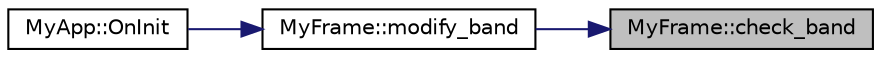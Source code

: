 digraph "MyFrame::check_band"
{
 // LATEX_PDF_SIZE
  edge [fontname="Helvetica",fontsize="10",labelfontname="Helvetica",labelfontsize="10"];
  node [fontname="Helvetica",fontsize="10",shape=record];
  rankdir="RL";
  Node1 [label="MyFrame::check_band",height=0.2,width=0.4,color="black", fillcolor="grey75", style="filled", fontcolor="black",tooltip="Toggle the appearance of each band (draw_band)"];
  Node1 -> Node2 [dir="back",color="midnightblue",fontsize="10",style="solid",fontname="Helvetica"];
  Node2 [label="MyFrame::modify_band",height=0.2,width=0.4,color="black", fillcolor="white", style="filled",URL="$class_my_frame.html#ace60b2d1541e7631b97d280529f1a2c8",tooltip=" "];
  Node2 -> Node3 [dir="back",color="midnightblue",fontsize="10",style="solid",fontname="Helvetica"];
  Node3 [label="MyApp::OnInit",height=0.2,width=0.4,color="black", fillcolor="white", style="filled",URL="$class_my_app.html#a79fa75d1155f0e85e20f2869538296d6",tooltip="Main routine of FermiSurfer."];
}
